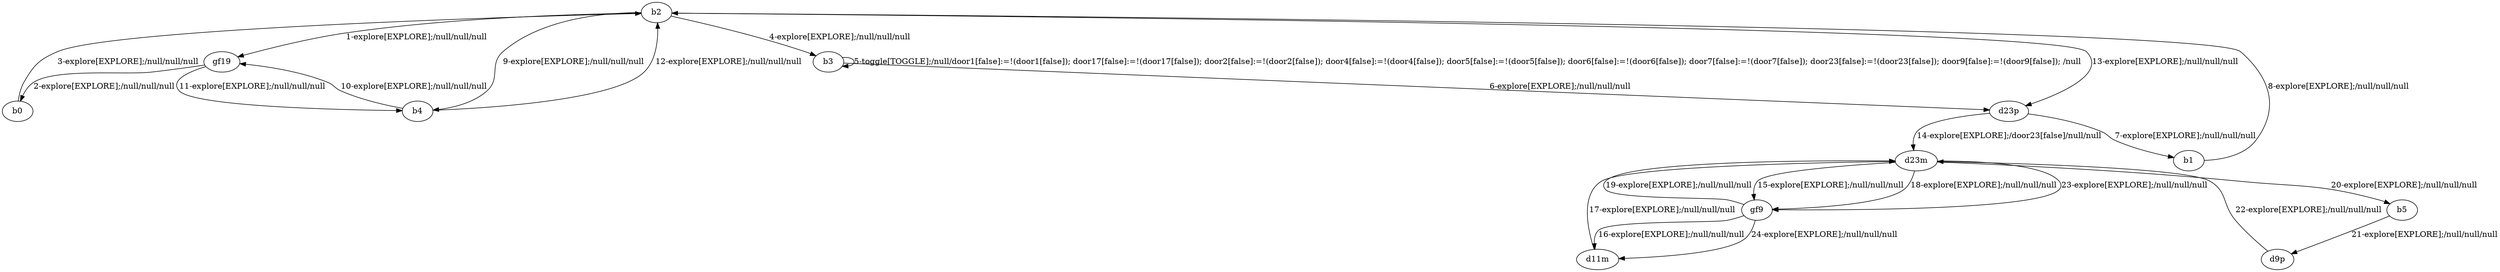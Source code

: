 # Total number of goals covered by this test: 3
# gf9 --> d23m
# d11m --> d23m
# b5 --> d9p

digraph g {
"b2" -> "gf19" [label = "1-explore[EXPLORE];/null/null/null"];
"gf19" -> "b0" [label = "2-explore[EXPLORE];/null/null/null"];
"b0" -> "b2" [label = "3-explore[EXPLORE];/null/null/null"];
"b2" -> "b3" [label = "4-explore[EXPLORE];/null/null/null"];
"b3" -> "b3" [label = "5-toggle[TOGGLE];/null/door1[false]:=!(door1[false]); door17[false]:=!(door17[false]); door2[false]:=!(door2[false]); door4[false]:=!(door4[false]); door5[false]:=!(door5[false]); door6[false]:=!(door6[false]); door7[false]:=!(door7[false]); door23[false]:=!(door23[false]); door9[false]:=!(door9[false]); /null"];
"b3" -> "d23p" [label = "6-explore[EXPLORE];/null/null/null"];
"d23p" -> "b1" [label = "7-explore[EXPLORE];/null/null/null"];
"b1" -> "b2" [label = "8-explore[EXPLORE];/null/null/null"];
"b2" -> "b4" [label = "9-explore[EXPLORE];/null/null/null"];
"b4" -> "gf19" [label = "10-explore[EXPLORE];/null/null/null"];
"gf19" -> "b4" [label = "11-explore[EXPLORE];/null/null/null"];
"b4" -> "b2" [label = "12-explore[EXPLORE];/null/null/null"];
"b2" -> "d23p" [label = "13-explore[EXPLORE];/null/null/null"];
"d23p" -> "d23m" [label = "14-explore[EXPLORE];/door23[false]/null/null"];
"d23m" -> "gf9" [label = "15-explore[EXPLORE];/null/null/null"];
"gf9" -> "d11m" [label = "16-explore[EXPLORE];/null/null/null"];
"d11m" -> "d23m" [label = "17-explore[EXPLORE];/null/null/null"];
"d23m" -> "gf9" [label = "18-explore[EXPLORE];/null/null/null"];
"gf9" -> "d23m" [label = "19-explore[EXPLORE];/null/null/null"];
"d23m" -> "b5" [label = "20-explore[EXPLORE];/null/null/null"];
"b5" -> "d9p" [label = "21-explore[EXPLORE];/null/null/null"];
"d9p" -> "d23m" [label = "22-explore[EXPLORE];/null/null/null"];
"d23m" -> "gf9" [label = "23-explore[EXPLORE];/null/null/null"];
"gf9" -> "d11m" [label = "24-explore[EXPLORE];/null/null/null"];
}